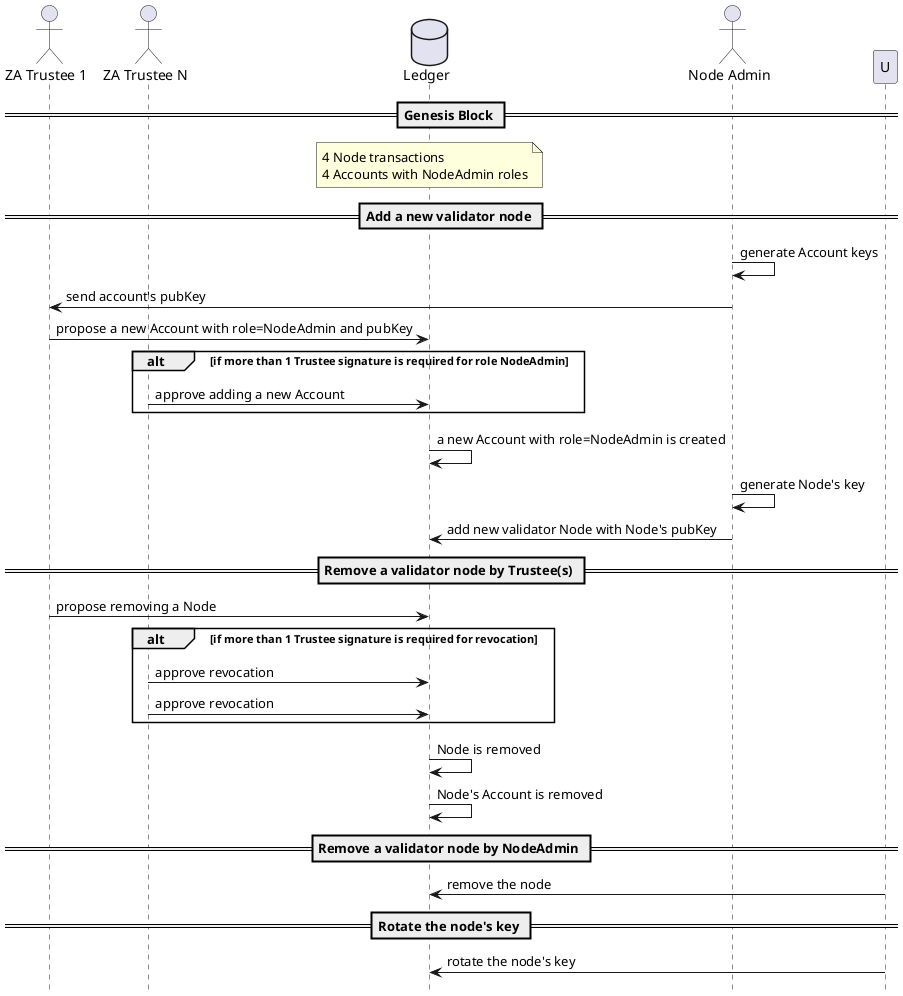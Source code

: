@startuml
!pragma teoz true
hide footbox

actor "ZA Trustee 1" as T1
actor "ZA Trustee N" as TN
database Ledger as L
actor "Node Admin" as NA

== Genesis Block ==
note over L
4 Node transactions
4 Accounts with NodeAdmin roles
end note

== Add a new validator node ==
NA -> NA: generate Account keys
NA -> T1: send account's pubKey
T1 -> L: propose a new Account with role=NodeAdmin and pubKey

alt if more than 1 Trustee signature is required for role NodeAdmin
    TN -> L: approve adding a new Account
end alt

L -> L: a new Account with role=NodeAdmin is created

NA -> NA: generate Node's key
NA -> L: add new validator Node with Node's pubKey

== Remove a validator node by Trustee(s) ==
T1 -> L: propose removing a Node

alt if more than 1 Trustee signature is required for revocation
    TN -> L: approve revocation
    TN -> L: approve revocation
end alt

L -> L: Node is removed
L -> L: Node's Account is removed

== Remove a validator node by NodeAdmin ==
U -> L: remove the node

== Rotate the node's key ==

U -> L: rotate the node's key

@enduml